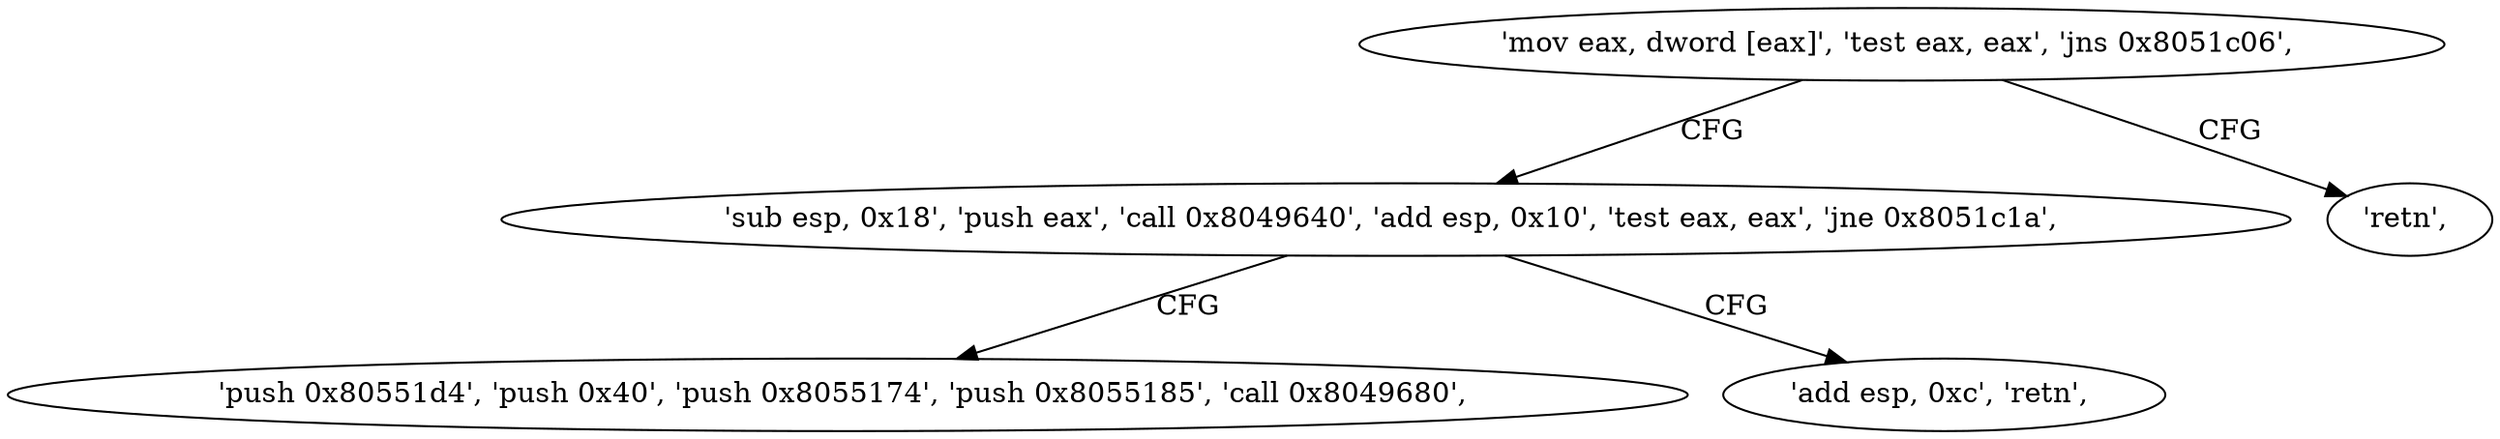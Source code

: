 digraph "func" {
"134552575" [label = "'mov eax, dword [eax]', 'test eax, eax', 'jns 0x8051c06', " ]
"134552582" [label = "'sub esp, 0x18', 'push eax', 'call 0x8049640', 'add esp, 0x10', 'test eax, eax', 'jne 0x8051c1a', " ]
"134552581" [label = "'retn', " ]
"134552602" [label = "'push 0x80551d4', 'push 0x40', 'push 0x8055174', 'push 0x8055185', 'call 0x8049680', " ]
"134552598" [label = "'add esp, 0xc', 'retn', " ]
"134552575" -> "134552582" [ label = "CFG" ]
"134552575" -> "134552581" [ label = "CFG" ]
"134552582" -> "134552602" [ label = "CFG" ]
"134552582" -> "134552598" [ label = "CFG" ]
}
